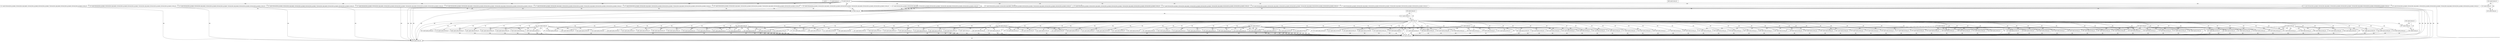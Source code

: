 digraph G {
  "1: match () ...
" [shape=box, ];
  "72: match (event_id) ...
" [shape=box, ];
  "78: match (event_id) ...
" [shape=box, ];
  "97: match (forward_flow_ip_header_2,forward_flow_udp_header_1,forward_flow_ip_header_6,forward_flow_ip_header_7,forward_flow_udp_header_0,forward_flow_ip_header_4,forward_flow_ip_header_5,event_id) ...
" [
  shape=box, ];
  "102: match (forward_flow_ip_header_2,forward_flow_udp_header_1,forward_flow_ip_header_6,forward_flow_ip_header_7,forward_flow_udp_header_0,forward_flow_ip_header_4,forward_flow_ip_header_5,event_id) ...
" [
  shape=box, ];
  "107: match (forward_flow_ip_header_2,forward_flow_udp_header_1,forward_flow_ip_header_6,forward_flow_ip_header_7,forward_flow_udp_header_0,forward_flow_ip_header_4,forward_flow_ip_header_5,event_id) ...
" [
  shape=box, ];
  "112: match (forward_flow_ip_header_2,forward_flow_udp_header_1,forward_flow_ip_header_6,forward_flow_ip_header_7,forward_flow_udp_header_0,forward_flow_ip_header_4,forward_flow_ip_header_5,event_id) ...
" [
  shape=box, ];
  "117: match (forward_flow_ip_header_2,forward_flow_udp_header_1,forward_flow_ip_header_6,forward_flow_ip_header_7,forward_flow_udp_header_0,forward_flow_ip_header_4,forward_flow_ip_header_5,event_id) ...
" [
  shape=box, ];
  "122: match (forward_flow_ip_header_2,forward_flow_udp_header_1,forward_flow_ip_header_6,forward_flow_ip_header_7,forward_flow_udp_header_0,forward_flow_ip_header_4,forward_flow_ip_header_5,event_id) ...
" [
  shape=box, ];
  "127: match (forward_flow_ip_header_2,forward_flow_udp_header_1,forward_flow_ip_header_6,forward_flow_ip_header_7,forward_flow_udp_header_0,forward_flow_ip_header_4,forward_flow_ip_header_5,event_id) ...
" [
  shape=box, ];
  "132: match (forward_flow_ip_header_2,forward_flow_udp_header_1,forward_flow_ip_header_6,forward_flow_ip_header_7,forward_flow_udp_header_0,forward_flow_ip_header_4,forward_flow_ip_header_5,event_id) ...
" [
  shape=box, ];
  "137: match (forward_flow_ip_header_2,forward_flow_udp_header_1,forward_flow_ip_header_6,forward_flow_ip_header_7,forward_flow_udp_header_0,forward_flow_ip_header_4,forward_flow_ip_header_5,event_id) ...
" [
  shape=box, ];
  "142: match (forward_flow_ip_header_2,forward_flow_udp_header_1,forward_flow_ip_header_6,forward_flow_ip_header_7,forward_flow_udp_header_0,forward_flow_ip_header_4,forward_flow_ip_header_5,event_id) ...
" [
  shape=box, ];
  "147: match (forward_flow_ip_header_2,forward_flow_udp_header_1,forward_flow_ip_header_6,forward_flow_ip_header_7,forward_flow_udp_header_0,forward_flow_ip_header_4,forward_flow_ip_header_5,event_id) ...
" [
  shape=box, ];
  "152: match (forward_flow_ip_header_2,forward_flow_udp_header_1,forward_flow_ip_header_6,forward_flow_ip_header_7,forward_flow_udp_header_0,forward_flow_ip_header_4,forward_flow_ip_header_5,event_id) ...
" [
  shape=box, ];
  "157: match (forward_flow_ip_header_2,forward_flow_udp_header_1,forward_flow_ip_header_6,forward_flow_ip_header_7,forward_flow_udp_header_0,forward_flow_ip_header_4,forward_flow_ip_header_5,event_id) ...
" [
  shape=box, ];
  "162: match (forward_flow_ip_header_2,forward_flow_udp_header_1,forward_flow_ip_header_6,forward_flow_ip_header_7,forward_flow_udp_header_0,forward_flow_ip_header_4,forward_flow_ip_header_5,event_id) ...
" [
  shape=box, ];
  "167: match (forward_flow_ip_header_2,forward_flow_udp_header_1,forward_flow_ip_header_6,forward_flow_ip_header_7,forward_flow_udp_header_0,forward_flow_ip_header_4,forward_flow_ip_header_5,event_id) ...
" [
  shape=box, ];
  "172: match (forward_flow_ip_header_2,forward_flow_udp_header_1,forward_flow_ip_header_6,forward_flow_ip_header_7,forward_flow_udp_header_0,forward_flow_ip_header_4,forward_flow_ip_header_5,event_id) ...
" [
  shape=box, ];
  "177: match (forward_flow_ip_header_2,forward_flow_udp_header_1,forward_flow_ip_header_6,forward_flow_ip_header_7,forward_flow_udp_header_0,forward_flow_ip_header_4,forward_flow_ip_header_5,event_id) ...
" [
  shape=box, ];
  "182: match (forward_flow_ip_header_2,forward_flow_udp_header_1,forward_flow_ip_header_6,forward_flow_ip_header_7,forward_flow_udp_header_0,forward_flow_ip_header_4,forward_flow_ip_header_5,event_id) ...
" [
  shape=box, ];
  "189: match (event_id) ...
" [shape=box, ];
  "192: match (event_id) ...
" [shape=box, ];
  "213: match (event_id) ...
" [shape=box, ];
  "219: match (event_id) ...
" [shape=box, ];
  "226: match (event_id) ...
" [shape=box, ];
  "232: match (event_id) ...
" [shape=box, ];
  "239: match (event_id) ...
" [shape=box, ];
  "246: match (event_id) ...
" [shape=box, ];
  "253: match (event_id) ...
" [shape=box, ];
  "260: match (event_id) ...
" [shape=box, ];
  "267: match (event_id) ...
" [shape=box, ];
  "274: match (event_id) ...
" [shape=box, ];
  "282: match (path_id,event_id) ...
" [shape=box, ];
  "287: match (path_id,event_id) ...
" [shape=box, ];
  "293: match (path_id,event_id) ...
" [shape=box, ];
  "299: match (path_id,event_id) ...
" [shape=box, ];
  "305: match (path_id,event_id) ...
" [shape=box, ];
  "311: match (path_id,event_id) ...
" [shape=box, ];
  "317: match (path_id,event_id) ...
" [shape=box, ];
  "323: match (path_id,event_id) ...
" [shape=box, ];
  "329: match (path_id,event_id) ...
" [shape=box, ];
  "334: match (path_id,event_id) ...
" [shape=box, ];
  "340: match (path_id,event_id) ...
" [shape=box, ];
  "346: match (path_id,event_id) ...
" [shape=box, ];
  "352: match (path_id,event_id) ...
" [shape=box, ];
  "358: match (path_id,event_id) ...
" [shape=box, ];
  "364: match (path_id,event_id) ...
" [shape=box, ];
  "370: match (path_id,event_id) ...
" [shape=box, ];
  "376: match (path_id,event_id) ...
" [shape=box, ];
  "381: match (path_id,event_id) ...
" [shape=box, ];
  "387: match (path_id,event_id) ...
" [shape=box, ];
  "393: match (path_id,event_id) ...
" [shape=box, ];
  "399: match (path_id,event_id) ...
" [shape=box, ];
  "405: match (path_id,event_id) ...
" [shape=box, ];
  "411: match (path_id,event_id) ...
" [shape=box, ];
  "417: match (path_id,event_id) ...
" [shape=box, ];
  "423: match (path_id,event_id) ...
" [shape=box, ];
  "428: match (path_id,event_id) ...
" [shape=box, ];
  "434: match (path_id,event_id) ...
" [shape=box, ];
  "440: match (path_id,event_id) ...
" [shape=box, ];
  "446: match (path_id,event_id) ...
" [shape=box, ];
  "452: match (path_id,event_id) ...
" [shape=box, ];
  "458: match (path_id,event_id) ...
" [shape=box, ];
  "464: match (path_id,event_id) ...
" [shape=box, ];
  "470: match (path_id,event_id) ...
" [shape=box, ];
  "475: match (path_id,event_id) ...
" [shape=box, ];
  "481: match (path_id,event_id) ...
" [shape=box, ];
  "487: match (path_id,event_id) ...
" [shape=box, ];
  "493: match (path_id,event_id) ...
" [shape=box, ];
  "499: match (path_id,event_id) ...
" [shape=box, ];
  "505: match (path_id,event_id) ...
" [shape=box, ];
  "511: match (path_id,event_id) ...
" [shape=box, ];
  "517: match (path_id,event_id) ...
" [shape=box, ];
  "522: match (path_id,event_id) ...
" [shape=box, ];
  "528: match (path_id,event_id) ...
" [shape=box, ];
  "534: match (path_id,event_id) ...
" [shape=box, ];
  "540: match (path_id,event_id) ...
" [shape=box, ];
  "546: match (path_id,event_id) ...
" [shape=box, ];
  "552: match (path_id,event_id) ...
" [shape=box, ];
  "558: match (path_id,event_id) ...
" [shape=box, ];
  "564: match (path_id,event_id) ...
" [shape=box, ];
  "569: match (path_id,event_id) ...
" [shape=box, ];
  "575: match (path_id,event_id) ...
" [shape=box, ];
  "581: match (path_id,event_id) ...
" [shape=box, ];
  "587: match (path_id,event_id) ...
" [shape=box, ];
  "593: match (path_id,event_id) ...
" [shape=box, ];
  "599: match (path_id,event_id) ...
" [shape=box, ];
  "605: match (path_id,event_id) ...
" [shape=box, ];
  "611: match (path_id,event_id) ...
" [shape=box, ];
  "616: match (path_id,event_id) ...
" [shape=box, ];
  "622: match (path_id,event_id) ...
" [shape=box, ];
  "628: match (path_id,event_id) ...
" [shape=box, ];
  "634: match (path_id,event_id) ...
" [shape=box, ];
  "640: match (path_id,event_id) ...
" [shape=box, ];
  "646: match (path_id,event_id) ...
" [shape=box, ];
  "652: match (path_id,event_id) ...
" [shape=box, ];
  "658: match (path_id,event_id) ...
" [shape=box, ];
  "663: match (path_id,event_id) ...
" [shape=box, ];
  "669: match (path_id,event_id) ...
" [shape=box, ];
  "675: match (path_id,event_id) ...
" [shape=box, ];
  "681: match (path_id,event_id) ...
" [shape=box, ];
  "687: match (path_id,event_id) ...
" [shape=box, ];
  "693: match (path_id,event_id) ...
" [shape=box, ];
  "699: match (path_id,event_id) ...
" [shape=box, ];
  "705: match (path_id,event_id) ...
" [shape=box, ];
  "710: match (path_id,event_id) ...
" [shape=box, ];
  "716: match (path_id,event_id) ...
" [shape=box, ];
  "722: match (path_id,event_id) ...
" [shape=box, ];
  "728: match (path_id,event_id) ...
" [shape=box, ];
  "734: match (path_id,event_id) ...
" [shape=box, ];
  "740: match (path_id,event_id) ...
" [shape=box, ];
  "746: match (path_id,event_id) ...
" [shape=box, ];
  "752: match (path_id,event_id) ...
" [shape=box, ];
  "757: match (path_id,event_id) ...
" [shape=box, ];
  "763: match (path_id,event_id) ...
" [shape=box, ];
  "769: match (path_id,event_id) ...
" [shape=box, ];
  "775: match (path_id,event_id) ...
" [shape=box, ];
  "781: match (path_id,event_id) ...
" [shape=box, ];
  "787: match (path_id,event_id) ...
" [shape=box, ];
  "793: match (path_id,event_id) ...
" [shape=box, ];
  "799: match (path_id,event_id) ...
" [shape=box, ];
  "804: match (path_id,event_id) ...
" [shape=box, ];
  "810: match (path_id,event_id) ...
" [shape=box, ];
  "816: match (path_id,event_id) ...
" [shape=box, ];
  "822: match (path_id,event_id) ...
" [shape=box, ];
  "828: match (path_id,event_id) ...
" [shape=box, ];
  "834: match (path_id,event_id) ...
" [shape=box, ];
  "840: match (path_id,event_id) ...
" [shape=box, ];
  "846: match (path_id,event_id) ...
" [shape=box, ];
  "851: match (path_id,event_id) ...
" [shape=box, ];
  "857: match (path_id,event_id) ...
" [shape=box, ];
  "863: match (path_id,event_id) ...
" [shape=box, ];
  "869: match (path_id,event_id) ...
" [shape=box, ];
  "875: match (path_id,event_id) ...
" [shape=box, ];
  "881: match (path_id,event_id) ...
" [shape=box, ];
  "887: match (path_id,event_id) ...
" [shape=box, ];
  "893: match (path_id,event_id) ...
" [shape=box, ];
  "898: match (path_id,event_id) ...
" [shape=box, ];
  "904: match (path_id,event_id) ...
" [shape=box, ];
  "910: match (path_id,event_id) ...
" [shape=box, ];
  "916: match (path_id,event_id) ...
" [shape=box, ];
  "922: match (path_id,event_id) ...
" [shape=box, ];
  "928: match (path_id,event_id) ...
" [shape=box, ];
  "934: match (path_id,event_id) ...
" [shape=box, ];
  "940: match (path_id,event_id) ...
" [shape=box, ];
  "945: match (path_id,event_id) ...
" [shape=box, ];
  "951: match (path_id,event_id) ...
" [shape=box, ];
  "957: match (path_id,event_id) ...
" [shape=box, ];
  "963: match (path_id,event_id) ...
" [shape=box, ];
  "969: match (path_id,event_id) ...
" [shape=box, ];
  "975: match (path_id,event_id) ...
" [shape=box, ];
  "981: match (path_id,event_id) ...
" [shape=box, ];
  "987: match (path_id,event_id) ...
" [shape=box, ];
  "992: match (path_id,event_id) ...
" [shape=box, ];
  "998: match (path_id,event_id) ...
" [shape=box, ];
  "1004: match (path_id,event_id) ...
" [shape=box, ];
  "1010: match (path_id,event_id) ...
" [shape=box, ];
  "1016: match (path_id,event_id) ...
" [shape=box, ];
  "1022: match (path_id,event_id) ...
" [shape=box, ];
  "1028: match (path_id,event_id) ...
" [shape=box, ];
  "1036: match (event_id) ...
" [shape=box, ];
  "1057: match (event_id) ...
" [shape=box, ];
  "1062: match (event_id) ...
" [shape=box, ];
  "1067: match (event_id) ...
" [shape=box, ];
  "1068: match (event_id) ...
" [shape=box, ];
  "1159: match (event_id) ...
" [shape=box, ];
  "1200: match (event_id) ...
" [shape=box, ];
  "1204: match (event_id) ...
" [shape=box, ];
  "1223: match (event_id) ...
" [shape=box, ];
  "1263: match (event_id) ...
" [shape=box, ];
  
  
  "78: match (event_id) ...
" -> "97: match (forward_flow_ip_header_2,forward_flow_udp_header_1,forward_flow_ip_header_6,forward_flow_ip_header_7,forward_flow_udp_header_0,forward_flow_ip_header_4,forward_flow_ip_header_5,event_id) ...
" [
  label="WW", ];
  "78: match (event_id) ...
" -> "102: match (forward_flow_ip_header_2,forward_flow_udp_header_1,forward_flow_ip_header_6,forward_flow_ip_header_7,forward_flow_udp_header_0,forward_flow_ip_header_4,forward_flow_ip_header_5,event_id) ...
" [
  label="WW", ];
  "78: match (event_id) ...
" -> "107: match (forward_flow_ip_header_2,forward_flow_udp_header_1,forward_flow_ip_header_6,forward_flow_ip_header_7,forward_flow_udp_header_0,forward_flow_ip_header_4,forward_flow_ip_header_5,event_id) ...
" [
  label="WW", ];
  "78: match (event_id) ...
" -> "112: match (forward_flow_ip_header_2,forward_flow_udp_header_1,forward_flow_ip_header_6,forward_flow_ip_header_7,forward_flow_udp_header_0,forward_flow_ip_header_4,forward_flow_ip_header_5,event_id) ...
" [
  label="WW", ];
  "78: match (event_id) ...
" -> "117: match (forward_flow_ip_header_2,forward_flow_udp_header_1,forward_flow_ip_header_6,forward_flow_ip_header_7,forward_flow_udp_header_0,forward_flow_ip_header_4,forward_flow_ip_header_5,event_id) ...
" [
  label="WW", ];
  "78: match (event_id) ...
" -> "122: match (forward_flow_ip_header_2,forward_flow_udp_header_1,forward_flow_ip_header_6,forward_flow_ip_header_7,forward_flow_udp_header_0,forward_flow_ip_header_4,forward_flow_ip_header_5,event_id) ...
" [
  label="WW", ];
  "78: match (event_id) ...
" -> "127: match (forward_flow_ip_header_2,forward_flow_udp_header_1,forward_flow_ip_header_6,forward_flow_ip_header_7,forward_flow_udp_header_0,forward_flow_ip_header_4,forward_flow_ip_header_5,event_id) ...
" [
  label="WW", ];
  "78: match (event_id) ...
" -> "132: match (forward_flow_ip_header_2,forward_flow_udp_header_1,forward_flow_ip_header_6,forward_flow_ip_header_7,forward_flow_udp_header_0,forward_flow_ip_header_4,forward_flow_ip_header_5,event_id) ...
" [
  label="WW", ];
  "78: match (event_id) ...
" -> "137: match (forward_flow_ip_header_2,forward_flow_udp_header_1,forward_flow_ip_header_6,forward_flow_ip_header_7,forward_flow_udp_header_0,forward_flow_ip_header_4,forward_flow_ip_header_5,event_id) ...
" [
  label="WW", ];
  "78: match (event_id) ...
" -> "142: match (forward_flow_ip_header_2,forward_flow_udp_header_1,forward_flow_ip_header_6,forward_flow_ip_header_7,forward_flow_udp_header_0,forward_flow_ip_header_4,forward_flow_ip_header_5,event_id) ...
" [
  label="WW", ];
  "78: match (event_id) ...
" -> "147: match (forward_flow_ip_header_2,forward_flow_udp_header_1,forward_flow_ip_header_6,forward_flow_ip_header_7,forward_flow_udp_header_0,forward_flow_ip_header_4,forward_flow_ip_header_5,event_id) ...
" [
  label="WW", ];
  "78: match (event_id) ...
" -> "152: match (forward_flow_ip_header_2,forward_flow_udp_header_1,forward_flow_ip_header_6,forward_flow_ip_header_7,forward_flow_udp_header_0,forward_flow_ip_header_4,forward_flow_ip_header_5,event_id) ...
" [
  label="WW", ];
  "78: match (event_id) ...
" -> "157: match (forward_flow_ip_header_2,forward_flow_udp_header_1,forward_flow_ip_header_6,forward_flow_ip_header_7,forward_flow_udp_header_0,forward_flow_ip_header_4,forward_flow_ip_header_5,event_id) ...
" [
  label="WW", ];
  "78: match (event_id) ...
" -> "162: match (forward_flow_ip_header_2,forward_flow_udp_header_1,forward_flow_ip_header_6,forward_flow_ip_header_7,forward_flow_udp_header_0,forward_flow_ip_header_4,forward_flow_ip_header_5,event_id) ...
" [
  label="WW", ];
  "78: match (event_id) ...
" -> "167: match (forward_flow_ip_header_2,forward_flow_udp_header_1,forward_flow_ip_header_6,forward_flow_ip_header_7,forward_flow_udp_header_0,forward_flow_ip_header_4,forward_flow_ip_header_5,event_id) ...
" [
  label="WW", ];
  "78: match (event_id) ...
" -> "172: match (forward_flow_ip_header_2,forward_flow_udp_header_1,forward_flow_ip_header_6,forward_flow_ip_header_7,forward_flow_udp_header_0,forward_flow_ip_header_4,forward_flow_ip_header_5,event_id) ...
" [
  label="WW", ];
  "78: match (event_id) ...
" -> "177: match (forward_flow_ip_header_2,forward_flow_udp_header_1,forward_flow_ip_header_6,forward_flow_ip_header_7,forward_flow_udp_header_0,forward_flow_ip_header_4,forward_flow_ip_header_5,event_id) ...
" [
  label="WW", ];
  "78: match (event_id) ...
" -> "182: match (forward_flow_ip_header_2,forward_flow_udp_header_1,forward_flow_ip_header_6,forward_flow_ip_header_7,forward_flow_udp_header_0,forward_flow_ip_header_4,forward_flow_ip_header_5,event_id) ...
" [
  label="WW", ];
  "78: match (event_id) ...
" -> "192: match (event_id) ...
" [label="WR", ];
  "97: match (forward_flow_ip_header_2,forward_flow_udp_header_1,forward_flow_ip_header_6,forward_flow_ip_header_7,forward_flow_udp_header_0,forward_flow_ip_header_4,forward_flow_ip_header_5,event_id) ...
" -> "192: match (event_id) ...
" [
  label="WR", ];
  "97: match (forward_flow_ip_header_2,forward_flow_udp_header_1,forward_flow_ip_header_6,forward_flow_ip_header_7,forward_flow_udp_header_0,forward_flow_ip_header_4,forward_flow_ip_header_5,event_id) ...
" -> "1200: match (event_id) ...
" [
  label="RW", ];
  "102: match (forward_flow_ip_header_2,forward_flow_udp_header_1,forward_flow_ip_header_6,forward_flow_ip_header_7,forward_flow_udp_header_0,forward_flow_ip_header_4,forward_flow_ip_header_5,event_id) ...
" -> "192: match (event_id) ...
" [
  label="WR", ];
  "102: match (forward_flow_ip_header_2,forward_flow_udp_header_1,forward_flow_ip_header_6,forward_flow_ip_header_7,forward_flow_udp_header_0,forward_flow_ip_header_4,forward_flow_ip_header_5,event_id) ...
" -> "1200: match (event_id) ...
" [
  label="RW", ];
  "107: match (forward_flow_ip_header_2,forward_flow_udp_header_1,forward_flow_ip_header_6,forward_flow_ip_header_7,forward_flow_udp_header_0,forward_flow_ip_header_4,forward_flow_ip_header_5,event_id) ...
" -> "192: match (event_id) ...
" [
  label="WR", ];
  "107: match (forward_flow_ip_header_2,forward_flow_udp_header_1,forward_flow_ip_header_6,forward_flow_ip_header_7,forward_flow_udp_header_0,forward_flow_ip_header_4,forward_flow_ip_header_5,event_id) ...
" -> "1200: match (event_id) ...
" [
  label="RW", ];
  "112: match (forward_flow_ip_header_2,forward_flow_udp_header_1,forward_flow_ip_header_6,forward_flow_ip_header_7,forward_flow_udp_header_0,forward_flow_ip_header_4,forward_flow_ip_header_5,event_id) ...
" -> "192: match (event_id) ...
" [
  label="WR", ];
  "112: match (forward_flow_ip_header_2,forward_flow_udp_header_1,forward_flow_ip_header_6,forward_flow_ip_header_7,forward_flow_udp_header_0,forward_flow_ip_header_4,forward_flow_ip_header_5,event_id) ...
" -> "1200: match (event_id) ...
" [
  label="RW", ];
  "117: match (forward_flow_ip_header_2,forward_flow_udp_header_1,forward_flow_ip_header_6,forward_flow_ip_header_7,forward_flow_udp_header_0,forward_flow_ip_header_4,forward_flow_ip_header_5,event_id) ...
" -> "192: match (event_id) ...
" [
  label="WR", ];
  "117: match (forward_flow_ip_header_2,forward_flow_udp_header_1,forward_flow_ip_header_6,forward_flow_ip_header_7,forward_flow_udp_header_0,forward_flow_ip_header_4,forward_flow_ip_header_5,event_id) ...
" -> "1200: match (event_id) ...
" [
  label="RW", ];
  "122: match (forward_flow_ip_header_2,forward_flow_udp_header_1,forward_flow_ip_header_6,forward_flow_ip_header_7,forward_flow_udp_header_0,forward_flow_ip_header_4,forward_flow_ip_header_5,event_id) ...
" -> "192: match (event_id) ...
" [
  label="WR", ];
  "122: match (forward_flow_ip_header_2,forward_flow_udp_header_1,forward_flow_ip_header_6,forward_flow_ip_header_7,forward_flow_udp_header_0,forward_flow_ip_header_4,forward_flow_ip_header_5,event_id) ...
" -> "1200: match (event_id) ...
" [
  label="RW", ];
  "127: match (forward_flow_ip_header_2,forward_flow_udp_header_1,forward_flow_ip_header_6,forward_flow_ip_header_7,forward_flow_udp_header_0,forward_flow_ip_header_4,forward_flow_ip_header_5,event_id) ...
" -> "192: match (event_id) ...
" [
  label="WR", ];
  "127: match (forward_flow_ip_header_2,forward_flow_udp_header_1,forward_flow_ip_header_6,forward_flow_ip_header_7,forward_flow_udp_header_0,forward_flow_ip_header_4,forward_flow_ip_header_5,event_id) ...
" -> "1200: match (event_id) ...
" [
  label="RW", ];
  "132: match (forward_flow_ip_header_2,forward_flow_udp_header_1,forward_flow_ip_header_6,forward_flow_ip_header_7,forward_flow_udp_header_0,forward_flow_ip_header_4,forward_flow_ip_header_5,event_id) ...
" -> "192: match (event_id) ...
" [
  label="WR", ];
  "132: match (forward_flow_ip_header_2,forward_flow_udp_header_1,forward_flow_ip_header_6,forward_flow_ip_header_7,forward_flow_udp_header_0,forward_flow_ip_header_4,forward_flow_ip_header_5,event_id) ...
" -> "1200: match (event_id) ...
" [
  label="RW", ];
  "137: match (forward_flow_ip_header_2,forward_flow_udp_header_1,forward_flow_ip_header_6,forward_flow_ip_header_7,forward_flow_udp_header_0,forward_flow_ip_header_4,forward_flow_ip_header_5,event_id) ...
" -> "192: match (event_id) ...
" [
  label="WR", ];
  "137: match (forward_flow_ip_header_2,forward_flow_udp_header_1,forward_flow_ip_header_6,forward_flow_ip_header_7,forward_flow_udp_header_0,forward_flow_ip_header_4,forward_flow_ip_header_5,event_id) ...
" -> "1200: match (event_id) ...
" [
  label="RW", ];
  "142: match (forward_flow_ip_header_2,forward_flow_udp_header_1,forward_flow_ip_header_6,forward_flow_ip_header_7,forward_flow_udp_header_0,forward_flow_ip_header_4,forward_flow_ip_header_5,event_id) ...
" -> "192: match (event_id) ...
" [
  label="WR", ];
  "142: match (forward_flow_ip_header_2,forward_flow_udp_header_1,forward_flow_ip_header_6,forward_flow_ip_header_7,forward_flow_udp_header_0,forward_flow_ip_header_4,forward_flow_ip_header_5,event_id) ...
" -> "1200: match (event_id) ...
" [
  label="RW", ];
  "147: match (forward_flow_ip_header_2,forward_flow_udp_header_1,forward_flow_ip_header_6,forward_flow_ip_header_7,forward_flow_udp_header_0,forward_flow_ip_header_4,forward_flow_ip_header_5,event_id) ...
" -> "192: match (event_id) ...
" [
  label="WR", ];
  "147: match (forward_flow_ip_header_2,forward_flow_udp_header_1,forward_flow_ip_header_6,forward_flow_ip_header_7,forward_flow_udp_header_0,forward_flow_ip_header_4,forward_flow_ip_header_5,event_id) ...
" -> "1200: match (event_id) ...
" [
  label="RW", ];
  "152: match (forward_flow_ip_header_2,forward_flow_udp_header_1,forward_flow_ip_header_6,forward_flow_ip_header_7,forward_flow_udp_header_0,forward_flow_ip_header_4,forward_flow_ip_header_5,event_id) ...
" -> "192: match (event_id) ...
" [
  label="WR", ];
  "152: match (forward_flow_ip_header_2,forward_flow_udp_header_1,forward_flow_ip_header_6,forward_flow_ip_header_7,forward_flow_udp_header_0,forward_flow_ip_header_4,forward_flow_ip_header_5,event_id) ...
" -> "1200: match (event_id) ...
" [
  label="RW", ];
  "157: match (forward_flow_ip_header_2,forward_flow_udp_header_1,forward_flow_ip_header_6,forward_flow_ip_header_7,forward_flow_udp_header_0,forward_flow_ip_header_4,forward_flow_ip_header_5,event_id) ...
" -> "192: match (event_id) ...
" [
  label="WR", ];
  "157: match (forward_flow_ip_header_2,forward_flow_udp_header_1,forward_flow_ip_header_6,forward_flow_ip_header_7,forward_flow_udp_header_0,forward_flow_ip_header_4,forward_flow_ip_header_5,event_id) ...
" -> "1200: match (event_id) ...
" [
  label="RW", ];
  "162: match (forward_flow_ip_header_2,forward_flow_udp_header_1,forward_flow_ip_header_6,forward_flow_ip_header_7,forward_flow_udp_header_0,forward_flow_ip_header_4,forward_flow_ip_header_5,event_id) ...
" -> "192: match (event_id) ...
" [
  label="WR", ];
  "162: match (forward_flow_ip_header_2,forward_flow_udp_header_1,forward_flow_ip_header_6,forward_flow_ip_header_7,forward_flow_udp_header_0,forward_flow_ip_header_4,forward_flow_ip_header_5,event_id) ...
" -> "1200: match (event_id) ...
" [
  label="RW", ];
  "167: match (forward_flow_ip_header_2,forward_flow_udp_header_1,forward_flow_ip_header_6,forward_flow_ip_header_7,forward_flow_udp_header_0,forward_flow_ip_header_4,forward_flow_ip_header_5,event_id) ...
" -> "192: match (event_id) ...
" [
  label="WR", ];
  "167: match (forward_flow_ip_header_2,forward_flow_udp_header_1,forward_flow_ip_header_6,forward_flow_ip_header_7,forward_flow_udp_header_0,forward_flow_ip_header_4,forward_flow_ip_header_5,event_id) ...
" -> "1200: match (event_id) ...
" [
  label="RW", ];
  "172: match (forward_flow_ip_header_2,forward_flow_udp_header_1,forward_flow_ip_header_6,forward_flow_ip_header_7,forward_flow_udp_header_0,forward_flow_ip_header_4,forward_flow_ip_header_5,event_id) ...
" -> "192: match (event_id) ...
" [
  label="WR", ];
  "172: match (forward_flow_ip_header_2,forward_flow_udp_header_1,forward_flow_ip_header_6,forward_flow_ip_header_7,forward_flow_udp_header_0,forward_flow_ip_header_4,forward_flow_ip_header_5,event_id) ...
" -> "1200: match (event_id) ...
" [
  label="RW", ];
  "177: match (forward_flow_ip_header_2,forward_flow_udp_header_1,forward_flow_ip_header_6,forward_flow_ip_header_7,forward_flow_udp_header_0,forward_flow_ip_header_4,forward_flow_ip_header_5,event_id) ...
" -> "192: match (event_id) ...
" [
  label="WR", ];
  "177: match (forward_flow_ip_header_2,forward_flow_udp_header_1,forward_flow_ip_header_6,forward_flow_ip_header_7,forward_flow_udp_header_0,forward_flow_ip_header_4,forward_flow_ip_header_5,event_id) ...
" -> "1200: match (event_id) ...
" [
  label="RW", ];
  "182: match (forward_flow_ip_header_2,forward_flow_udp_header_1,forward_flow_ip_header_6,forward_flow_ip_header_7,forward_flow_udp_header_0,forward_flow_ip_header_4,forward_flow_ip_header_5,event_id) ...
" -> "192: match (event_id) ...
" [
  label="WR", ];
  "182: match (forward_flow_ip_header_2,forward_flow_udp_header_1,forward_flow_ip_header_6,forward_flow_ip_header_7,forward_flow_udp_header_0,forward_flow_ip_header_4,forward_flow_ip_header_5,event_id) ...
" -> "1200: match (event_id) ...
" [
  label="RW", ];
  "189: match (event_id) ...
" -> "213: match (event_id) ...
" [label="WW", ];
  "189: match (event_id) ...
" -> "219: match (event_id) ...
" [label="WR", ];
  "192: match (event_id) ...
" -> "213: match (event_id) ...
" [label="WR", ];
  "213: match (event_id) ...
" -> "219: match (event_id) ...
" [label="WR", ];
  "219: match (event_id) ...
" -> "282: match (path_id,event_id) ...
" [
  label="WR", ];
  "219: match (event_id) ...
" -> "287: match (path_id,event_id) ...
" [
  label="WR", ];
  "219: match (event_id) ...
" -> "293: match (path_id,event_id) ...
" [
  label="WR", ];
  "219: match (event_id) ...
" -> "299: match (path_id,event_id) ...
" [
  label="WR", ];
  "219: match (event_id) ...
" -> "305: match (path_id,event_id) ...
" [
  label="WR", ];
  "219: match (event_id) ...
" -> "311: match (path_id,event_id) ...
" [
  label="WR", ];
  "219: match (event_id) ...
" -> "317: match (path_id,event_id) ...
" [
  label="WR", ];
  "219: match (event_id) ...
" -> "323: match (path_id,event_id) ...
" [
  label="WR", ];
  "219: match (event_id) ...
" -> "329: match (path_id,event_id) ...
" [
  label="WR", ];
  "219: match (event_id) ...
" -> "334: match (path_id,event_id) ...
" [
  label="WR", ];
  "219: match (event_id) ...
" -> "340: match (path_id,event_id) ...
" [
  label="WR", ];
  "219: match (event_id) ...
" -> "346: match (path_id,event_id) ...
" [
  label="WR", ];
  "219: match (event_id) ...
" -> "352: match (path_id,event_id) ...
" [
  label="WR", ];
  "219: match (event_id) ...
" -> "358: match (path_id,event_id) ...
" [
  label="WR", ];
  "219: match (event_id) ...
" -> "364: match (path_id,event_id) ...
" [
  label="WR", ];
  "219: match (event_id) ...
" -> "370: match (path_id,event_id) ...
" [
  label="WR", ];
  "219: match (event_id) ...
" -> "376: match (path_id,event_id) ...
" [
  label="WR", ];
  "219: match (event_id) ...
" -> "381: match (path_id,event_id) ...
" [
  label="WR", ];
  "219: match (event_id) ...
" -> "387: match (path_id,event_id) ...
" [
  label="WR", ];
  "219: match (event_id) ...
" -> "393: match (path_id,event_id) ...
" [
  label="WR", ];
  "219: match (event_id) ...
" -> "399: match (path_id,event_id) ...
" [
  label="WR", ];
  "219: match (event_id) ...
" -> "405: match (path_id,event_id) ...
" [
  label="WR", ];
  "219: match (event_id) ...
" -> "411: match (path_id,event_id) ...
" [
  label="WR", ];
  "219: match (event_id) ...
" -> "417: match (path_id,event_id) ...
" [
  label="WR", ];
  "219: match (event_id) ...
" -> "423: match (path_id,event_id) ...
" [
  label="WR", ];
  "219: match (event_id) ...
" -> "428: match (path_id,event_id) ...
" [
  label="WR", ];
  "219: match (event_id) ...
" -> "434: match (path_id,event_id) ...
" [
  label="WR", ];
  "219: match (event_id) ...
" -> "440: match (path_id,event_id) ...
" [
  label="WR", ];
  "219: match (event_id) ...
" -> "446: match (path_id,event_id) ...
" [
  label="WR", ];
  "219: match (event_id) ...
" -> "452: match (path_id,event_id) ...
" [
  label="WR", ];
  "219: match (event_id) ...
" -> "458: match (path_id,event_id) ...
" [
  label="WR", ];
  "219: match (event_id) ...
" -> "464: match (path_id,event_id) ...
" [
  label="WR", ];
  "219: match (event_id) ...
" -> "470: match (path_id,event_id) ...
" [
  label="WR", ];
  "219: match (event_id) ...
" -> "475: match (path_id,event_id) ...
" [
  label="WR", ];
  "219: match (event_id) ...
" -> "481: match (path_id,event_id) ...
" [
  label="WR", ];
  "219: match (event_id) ...
" -> "487: match (path_id,event_id) ...
" [
  label="WR", ];
  "219: match (event_id) ...
" -> "493: match (path_id,event_id) ...
" [
  label="WR", ];
  "219: match (event_id) ...
" -> "499: match (path_id,event_id) ...
" [
  label="WR", ];
  "219: match (event_id) ...
" -> "505: match (path_id,event_id) ...
" [
  label="WR", ];
  "219: match (event_id) ...
" -> "511: match (path_id,event_id) ...
" [
  label="WR", ];
  "219: match (event_id) ...
" -> "517: match (path_id,event_id) ...
" [
  label="WR", ];
  "219: match (event_id) ...
" -> "522: match (path_id,event_id) ...
" [
  label="WR", ];
  "219: match (event_id) ...
" -> "528: match (path_id,event_id) ...
" [
  label="WR", ];
  "219: match (event_id) ...
" -> "534: match (path_id,event_id) ...
" [
  label="WR", ];
  "219: match (event_id) ...
" -> "540: match (path_id,event_id) ...
" [
  label="WR", ];
  "219: match (event_id) ...
" -> "546: match (path_id,event_id) ...
" [
  label="WR", ];
  "219: match (event_id) ...
" -> "552: match (path_id,event_id) ...
" [
  label="WR", ];
  "219: match (event_id) ...
" -> "558: match (path_id,event_id) ...
" [
  label="WR", ];
  "219: match (event_id) ...
" -> "564: match (path_id,event_id) ...
" [
  label="WR", ];
  "219: match (event_id) ...
" -> "569: match (path_id,event_id) ...
" [
  label="WR", ];
  "219: match (event_id) ...
" -> "575: match (path_id,event_id) ...
" [
  label="WR", ];
  "219: match (event_id) ...
" -> "581: match (path_id,event_id) ...
" [
  label="WR", ];
  "219: match (event_id) ...
" -> "587: match (path_id,event_id) ...
" [
  label="WR", ];
  "219: match (event_id) ...
" -> "593: match (path_id,event_id) ...
" [
  label="WR", ];
  "219: match (event_id) ...
" -> "599: match (path_id,event_id) ...
" [
  label="WR", ];
  "219: match (event_id) ...
" -> "605: match (path_id,event_id) ...
" [
  label="WR", ];
  "219: match (event_id) ...
" -> "611: match (path_id,event_id) ...
" [
  label="WR", ];
  "219: match (event_id) ...
" -> "616: match (path_id,event_id) ...
" [
  label="WR", ];
  "219: match (event_id) ...
" -> "622: match (path_id,event_id) ...
" [
  label="WR", ];
  "219: match (event_id) ...
" -> "628: match (path_id,event_id) ...
" [
  label="WR", ];
  "219: match (event_id) ...
" -> "634: match (path_id,event_id) ...
" [
  label="WR", ];
  "219: match (event_id) ...
" -> "640: match (path_id,event_id) ...
" [
  label="WR", ];
  "219: match (event_id) ...
" -> "646: match (path_id,event_id) ...
" [
  label="WR", ];
  "219: match (event_id) ...
" -> "652: match (path_id,event_id) ...
" [
  label="WR", ];
  "219: match (event_id) ...
" -> "658: match (path_id,event_id) ...
" [
  label="WR", ];
  "219: match (event_id) ...
" -> "663: match (path_id,event_id) ...
" [
  label="WR", ];
  "219: match (event_id) ...
" -> "669: match (path_id,event_id) ...
" [
  label="WR", ];
  "219: match (event_id) ...
" -> "675: match (path_id,event_id) ...
" [
  label="WR", ];
  "219: match (event_id) ...
" -> "681: match (path_id,event_id) ...
" [
  label="WR", ];
  "219: match (event_id) ...
" -> "687: match (path_id,event_id) ...
" [
  label="WR", ];
  "219: match (event_id) ...
" -> "693: match (path_id,event_id) ...
" [
  label="WR", ];
  "219: match (event_id) ...
" -> "699: match (path_id,event_id) ...
" [
  label="WR", ];
  "219: match (event_id) ...
" -> "705: match (path_id,event_id) ...
" [
  label="WR", ];
  "219: match (event_id) ...
" -> "710: match (path_id,event_id) ...
" [
  label="WR", ];
  "219: match (event_id) ...
" -> "716: match (path_id,event_id) ...
" [
  label="WR", ];
  "219: match (event_id) ...
" -> "722: match (path_id,event_id) ...
" [
  label="WR", ];
  "219: match (event_id) ...
" -> "728: match (path_id,event_id) ...
" [
  label="WR", ];
  "219: match (event_id) ...
" -> "734: match (path_id,event_id) ...
" [
  label="WR", ];
  "219: match (event_id) ...
" -> "740: match (path_id,event_id) ...
" [
  label="WR", ];
  "219: match (event_id) ...
" -> "746: match (path_id,event_id) ...
" [
  label="WR", ];
  "219: match (event_id) ...
" -> "752: match (path_id,event_id) ...
" [
  label="WR", ];
  "219: match (event_id) ...
" -> "757: match (path_id,event_id) ...
" [
  label="WR", ];
  "219: match (event_id) ...
" -> "763: match (path_id,event_id) ...
" [
  label="WR", ];
  "219: match (event_id) ...
" -> "769: match (path_id,event_id) ...
" [
  label="WR", ];
  "219: match (event_id) ...
" -> "775: match (path_id,event_id) ...
" [
  label="WR", ];
  "219: match (event_id) ...
" -> "781: match (path_id,event_id) ...
" [
  label="WR", ];
  "219: match (event_id) ...
" -> "787: match (path_id,event_id) ...
" [
  label="WR", ];
  "219: match (event_id) ...
" -> "793: match (path_id,event_id) ...
" [
  label="WR", ];
  "219: match (event_id) ...
" -> "799: match (path_id,event_id) ...
" [
  label="WR", ];
  "219: match (event_id) ...
" -> "804: match (path_id,event_id) ...
" [
  label="WR", ];
  "219: match (event_id) ...
" -> "810: match (path_id,event_id) ...
" [
  label="WR", ];
  "219: match (event_id) ...
" -> "816: match (path_id,event_id) ...
" [
  label="WR", ];
  "219: match (event_id) ...
" -> "822: match (path_id,event_id) ...
" [
  label="WR", ];
  "219: match (event_id) ...
" -> "828: match (path_id,event_id) ...
" [
  label="WR", ];
  "219: match (event_id) ...
" -> "834: match (path_id,event_id) ...
" [
  label="WR", ];
  "219: match (event_id) ...
" -> "840: match (path_id,event_id) ...
" [
  label="WR", ];
  "219: match (event_id) ...
" -> "846: match (path_id,event_id) ...
" [
  label="WR", ];
  "219: match (event_id) ...
" -> "851: match (path_id,event_id) ...
" [
  label="WR", ];
  "219: match (event_id) ...
" -> "857: match (path_id,event_id) ...
" [
  label="WR", ];
  "219: match (event_id) ...
" -> "863: match (path_id,event_id) ...
" [
  label="WR", ];
  "219: match (event_id) ...
" -> "869: match (path_id,event_id) ...
" [
  label="WR", ];
  "219: match (event_id) ...
" -> "875: match (path_id,event_id) ...
" [
  label="WR", ];
  "219: match (event_id) ...
" -> "881: match (path_id,event_id) ...
" [
  label="WR", ];
  "219: match (event_id) ...
" -> "887: match (path_id,event_id) ...
" [
  label="WR", ];
  "219: match (event_id) ...
" -> "893: match (path_id,event_id) ...
" [
  label="WR", ];
  "219: match (event_id) ...
" -> "898: match (path_id,event_id) ...
" [
  label="WR", ];
  "219: match (event_id) ...
" -> "904: match (path_id,event_id) ...
" [
  label="WR", ];
  "219: match (event_id) ...
" -> "910: match (path_id,event_id) ...
" [
  label="WR", ];
  "219: match (event_id) ...
" -> "916: match (path_id,event_id) ...
" [
  label="WR", ];
  "219: match (event_id) ...
" -> "922: match (path_id,event_id) ...
" [
  label="WR", ];
  "219: match (event_id) ...
" -> "928: match (path_id,event_id) ...
" [
  label="WR", ];
  "219: match (event_id) ...
" -> "934: match (path_id,event_id) ...
" [
  label="WR", ];
  "219: match (event_id) ...
" -> "940: match (path_id,event_id) ...
" [
  label="WR", ];
  "219: match (event_id) ...
" -> "945: match (path_id,event_id) ...
" [
  label="WR", ];
  "219: match (event_id) ...
" -> "951: match (path_id,event_id) ...
" [
  label="WR", ];
  "219: match (event_id) ...
" -> "957: match (path_id,event_id) ...
" [
  label="WR", ];
  "219: match (event_id) ...
" -> "963: match (path_id,event_id) ...
" [
  label="WR", ];
  "219: match (event_id) ...
" -> "969: match (path_id,event_id) ...
" [
  label="WR", ];
  "219: match (event_id) ...
" -> "975: match (path_id,event_id) ...
" [
  label="WR", ];
  "219: match (event_id) ...
" -> "981: match (path_id,event_id) ...
" [
  label="WR", ];
  "219: match (event_id) ...
" -> "987: match (path_id,event_id) ...
" [
  label="WR", ];
  "219: match (event_id) ...
" -> "992: match (path_id,event_id) ...
" [
  label="WR", ];
  "219: match (event_id) ...
" -> "998: match (path_id,event_id) ...
" [
  label="WR", ];
  "219: match (event_id) ...
" -> "1004: match (path_id,event_id) ...
" [
  label="WR", ];
  "219: match (event_id) ...
" -> "1010: match (path_id,event_id) ...
" [
  label="WR", ];
  "219: match (event_id) ...
" -> "1016: match (path_id,event_id) ...
" [
  label="WR", ];
  "219: match (event_id) ...
" -> "1022: match (path_id,event_id) ...
" [
  label="WR", ];
  "219: match (event_id) ...
" -> "1028: match (path_id,event_id) ...
" [
  label="WR", ];
  "219: match (event_id) ...
" -> "1057: match (event_id) ...
" [label="WR", ];
  "219: match (event_id) ...
" -> "1159: match (event_id) ...
" [label="WR", ];
  "226: match (event_id) ...
" -> "282: match (path_id,event_id) ...
" [
  label="WW", ];
  "226: match (event_id) ...
" -> "329: match (path_id,event_id) ...
" [
  label="WW", ];
  "226: match (event_id) ...
" -> "376: match (path_id,event_id) ...
" [
  label="WW", ];
  "226: match (event_id) ...
" -> "423: match (path_id,event_id) ...
" [
  label="WW", ];
  "226: match (event_id) ...
" -> "470: match (path_id,event_id) ...
" [
  label="WW", ];
  "226: match (event_id) ...
" -> "517: match (path_id,event_id) ...
" [
  label="WW", ];
  "226: match (event_id) ...
" -> "564: match (path_id,event_id) ...
" [
  label="WW", ];
  "226: match (event_id) ...
" -> "611: match (path_id,event_id) ...
" [
  label="WW", ];
  "226: match (event_id) ...
" -> "658: match (path_id,event_id) ...
" [
  label="WW", ];
  "226: match (event_id) ...
" -> "705: match (path_id,event_id) ...
" [
  label="WW", ];
  "226: match (event_id) ...
" -> "752: match (path_id,event_id) ...
" [
  label="WW", ];
  "226: match (event_id) ...
" -> "799: match (path_id,event_id) ...
" [
  label="WW", ];
  "226: match (event_id) ...
" -> "846: match (path_id,event_id) ...
" [
  label="WW", ];
  "226: match (event_id) ...
" -> "893: match (path_id,event_id) ...
" [
  label="WW", ];
  "226: match (event_id) ...
" -> "940: match (path_id,event_id) ...
" [
  label="WW", ];
  "226: match (event_id) ...
" -> "987: match (path_id,event_id) ...
" [
  label="WW", ];
  "226: match (event_id) ...
" -> "1159: match (event_id) ...
" [label="WR", ];
  "232: match (event_id) ...
" -> "287: match (path_id,event_id) ...
" [
  label="WW", ];
  "232: match (event_id) ...
" -> "334: match (path_id,event_id) ...
" [
  label="WW", ];
  "232: match (event_id) ...
" -> "381: match (path_id,event_id) ...
" [
  label="WW", ];
  "232: match (event_id) ...
" -> "428: match (path_id,event_id) ...
" [
  label="WW", ];
  "232: match (event_id) ...
" -> "475: match (path_id,event_id) ...
" [
  label="WW", ];
  "232: match (event_id) ...
" -> "522: match (path_id,event_id) ...
" [
  label="WW", ];
  "232: match (event_id) ...
" -> "569: match (path_id,event_id) ...
" [
  label="WW", ];
  "232: match (event_id) ...
" -> "616: match (path_id,event_id) ...
" [
  label="WW", ];
  "232: match (event_id) ...
" -> "663: match (path_id,event_id) ...
" [
  label="WW", ];
  "232: match (event_id) ...
" -> "710: match (path_id,event_id) ...
" [
  label="WW", ];
  "232: match (event_id) ...
" -> "757: match (path_id,event_id) ...
" [
  label="WW", ];
  "232: match (event_id) ...
" -> "804: match (path_id,event_id) ...
" [
  label="WW", ];
  "232: match (event_id) ...
" -> "851: match (path_id,event_id) ...
" [
  label="WW", ];
  "232: match (event_id) ...
" -> "898: match (path_id,event_id) ...
" [
  label="WW", ];
  "232: match (event_id) ...
" -> "945: match (path_id,event_id) ...
" [
  label="WW", ];
  "232: match (event_id) ...
" -> "992: match (path_id,event_id) ...
" [
  label="WW", ];
  "232: match (event_id) ...
" -> "1159: match (event_id) ...
" [label="WR", ];
  "239: match (event_id) ...
" -> "293: match (path_id,event_id) ...
" [
  label="WW", ];
  "239: match (event_id) ...
" -> "340: match (path_id,event_id) ...
" [
  label="WW", ];
  "239: match (event_id) ...
" -> "387: match (path_id,event_id) ...
" [
  label="WW", ];
  "239: match (event_id) ...
" -> "434: match (path_id,event_id) ...
" [
  label="WW", ];
  "239: match (event_id) ...
" -> "481: match (path_id,event_id) ...
" [
  label="WW", ];
  "239: match (event_id) ...
" -> "528: match (path_id,event_id) ...
" [
  label="WW", ];
  "239: match (event_id) ...
" -> "575: match (path_id,event_id) ...
" [
  label="WW", ];
  "239: match (event_id) ...
" -> "622: match (path_id,event_id) ...
" [
  label="WW", ];
  "239: match (event_id) ...
" -> "669: match (path_id,event_id) ...
" [
  label="WW", ];
  "239: match (event_id) ...
" -> "716: match (path_id,event_id) ...
" [
  label="WW", ];
  "239: match (event_id) ...
" -> "763: match (path_id,event_id) ...
" [
  label="WW", ];
  "239: match (event_id) ...
" -> "810: match (path_id,event_id) ...
" [
  label="WW", ];
  "239: match (event_id) ...
" -> "857: match (path_id,event_id) ...
" [
  label="WW", ];
  "239: match (event_id) ...
" -> "904: match (path_id,event_id) ...
" [
  label="WW", ];
  "239: match (event_id) ...
" -> "951: match (path_id,event_id) ...
" [
  label="WW", ];
  "239: match (event_id) ...
" -> "998: match (path_id,event_id) ...
" [
  label="WW", ];
  "239: match (event_id) ...
" -> "1159: match (event_id) ...
" [label="WR", ];
  "246: match (event_id) ...
" -> "299: match (path_id,event_id) ...
" [
  label="WW", ];
  "246: match (event_id) ...
" -> "346: match (path_id,event_id) ...
" [
  label="WW", ];
  "246: match (event_id) ...
" -> "393: match (path_id,event_id) ...
" [
  label="WW", ];
  "246: match (event_id) ...
" -> "440: match (path_id,event_id) ...
" [
  label="WW", ];
  "246: match (event_id) ...
" -> "487: match (path_id,event_id) ...
" [
  label="WW", ];
  "246: match (event_id) ...
" -> "534: match (path_id,event_id) ...
" [
  label="WW", ];
  "246: match (event_id) ...
" -> "581: match (path_id,event_id) ...
" [
  label="WW", ];
  "246: match (event_id) ...
" -> "628: match (path_id,event_id) ...
" [
  label="WW", ];
  "246: match (event_id) ...
" -> "675: match (path_id,event_id) ...
" [
  label="WW", ];
  "246: match (event_id) ...
" -> "722: match (path_id,event_id) ...
" [
  label="WW", ];
  "246: match (event_id) ...
" -> "769: match (path_id,event_id) ...
" [
  label="WW", ];
  "246: match (event_id) ...
" -> "816: match (path_id,event_id) ...
" [
  label="WW", ];
  "246: match (event_id) ...
" -> "863: match (path_id,event_id) ...
" [
  label="WW", ];
  "246: match (event_id) ...
" -> "910: match (path_id,event_id) ...
" [
  label="WW", ];
  "246: match (event_id) ...
" -> "957: match (path_id,event_id) ...
" [
  label="WW", ];
  "246: match (event_id) ...
" -> "1004: match (path_id,event_id) ...
" [
  label="WW", ];
  "246: match (event_id) ...
" -> "1159: match (event_id) ...
" [label="WR", ];
  "253: match (event_id) ...
" -> "305: match (path_id,event_id) ...
" [
  label="WW", ];
  "253: match (event_id) ...
" -> "352: match (path_id,event_id) ...
" [
  label="WW", ];
  "253: match (event_id) ...
" -> "399: match (path_id,event_id) ...
" [
  label="WW", ];
  "253: match (event_id) ...
" -> "446: match (path_id,event_id) ...
" [
  label="WW", ];
  "253: match (event_id) ...
" -> "493: match (path_id,event_id) ...
" [
  label="WW", ];
  "253: match (event_id) ...
" -> "540: match (path_id,event_id) ...
" [
  label="WW", ];
  "253: match (event_id) ...
" -> "587: match (path_id,event_id) ...
" [
  label="WW", ];
  "253: match (event_id) ...
" -> "634: match (path_id,event_id) ...
" [
  label="WW", ];
  "253: match (event_id) ...
" -> "681: match (path_id,event_id) ...
" [
  label="WW", ];
  "253: match (event_id) ...
" -> "728: match (path_id,event_id) ...
" [
  label="WW", ];
  "253: match (event_id) ...
" -> "775: match (path_id,event_id) ...
" [
  label="WW", ];
  "253: match (event_id) ...
" -> "822: match (path_id,event_id) ...
" [
  label="WW", ];
  "253: match (event_id) ...
" -> "869: match (path_id,event_id) ...
" [
  label="WW", ];
  "253: match (event_id) ...
" -> "916: match (path_id,event_id) ...
" [
  label="WW", ];
  "253: match (event_id) ...
" -> "963: match (path_id,event_id) ...
" [
  label="WW", ];
  "253: match (event_id) ...
" -> "1010: match (path_id,event_id) ...
" [
  label="WW", ];
  "253: match (event_id) ...
" -> "1159: match (event_id) ...
" [label="WR", ];
  "260: match (event_id) ...
" -> "311: match (path_id,event_id) ...
" [
  label="WW", ];
  "260: match (event_id) ...
" -> "358: match (path_id,event_id) ...
" [
  label="WW", ];
  "260: match (event_id) ...
" -> "405: match (path_id,event_id) ...
" [
  label="WW", ];
  "260: match (event_id) ...
" -> "452: match (path_id,event_id) ...
" [
  label="WW", ];
  "260: match (event_id) ...
" -> "499: match (path_id,event_id) ...
" [
  label="WW", ];
  "260: match (event_id) ...
" -> "546: match (path_id,event_id) ...
" [
  label="WW", ];
  "260: match (event_id) ...
" -> "593: match (path_id,event_id) ...
" [
  label="WW", ];
  "260: match (event_id) ...
" -> "640: match (path_id,event_id) ...
" [
  label="WW", ];
  "260: match (event_id) ...
" -> "687: match (path_id,event_id) ...
" [
  label="WW", ];
  "260: match (event_id) ...
" -> "734: match (path_id,event_id) ...
" [
  label="WW", ];
  "260: match (event_id) ...
" -> "781: match (path_id,event_id) ...
" [
  label="WW", ];
  "260: match (event_id) ...
" -> "828: match (path_id,event_id) ...
" [
  label="WW", ];
  "260: match (event_id) ...
" -> "875: match (path_id,event_id) ...
" [
  label="WW", ];
  "260: match (event_id) ...
" -> "922: match (path_id,event_id) ...
" [
  label="WW", ];
  "260: match (event_id) ...
" -> "969: match (path_id,event_id) ...
" [
  label="WW", ];
  "260: match (event_id) ...
" -> "1016: match (path_id,event_id) ...
" [
  label="WW", ];
  "260: match (event_id) ...
" -> "1159: match (event_id) ...
" [label="WR", ];
  "267: match (event_id) ...
" -> "317: match (path_id,event_id) ...
" [
  label="WW", ];
  "267: match (event_id) ...
" -> "364: match (path_id,event_id) ...
" [
  label="WW", ];
  "267: match (event_id) ...
" -> "411: match (path_id,event_id) ...
" [
  label="WW", ];
  "267: match (event_id) ...
" -> "458: match (path_id,event_id) ...
" [
  label="WW", ];
  "267: match (event_id) ...
" -> "505: match (path_id,event_id) ...
" [
  label="WW", ];
  "267: match (event_id) ...
" -> "552: match (path_id,event_id) ...
" [
  label="WW", ];
  "267: match (event_id) ...
" -> "599: match (path_id,event_id) ...
" [
  label="WW", ];
  "267: match (event_id) ...
" -> "646: match (path_id,event_id) ...
" [
  label="WW", ];
  "267: match (event_id) ...
" -> "693: match (path_id,event_id) ...
" [
  label="WW", ];
  "267: match (event_id) ...
" -> "740: match (path_id,event_id) ...
" [
  label="WW", ];
  "267: match (event_id) ...
" -> "787: match (path_id,event_id) ...
" [
  label="WW", ];
  "267: match (event_id) ...
" -> "834: match (path_id,event_id) ...
" [
  label="WW", ];
  "267: match (event_id) ...
" -> "881: match (path_id,event_id) ...
" [
  label="WW", ];
  "267: match (event_id) ...
" -> "928: match (path_id,event_id) ...
" [
  label="WW", ];
  "267: match (event_id) ...
" -> "975: match (path_id,event_id) ...
" [
  label="WW", ];
  "267: match (event_id) ...
" -> "1022: match (path_id,event_id) ...
" [
  label="WW", ];
  "267: match (event_id) ...
" -> "1159: match (event_id) ...
" [label="WR", ];
  "274: match (event_id) ...
" -> "323: match (path_id,event_id) ...
" [
  label="WW", ];
  "274: match (event_id) ...
" -> "370: match (path_id,event_id) ...
" [
  label="WW", ];
  "274: match (event_id) ...
" -> "417: match (path_id,event_id) ...
" [
  label="WW", ];
  "274: match (event_id) ...
" -> "464: match (path_id,event_id) ...
" [
  label="WW", ];
  "274: match (event_id) ...
" -> "511: match (path_id,event_id) ...
" [
  label="WW", ];
  "274: match (event_id) ...
" -> "558: match (path_id,event_id) ...
" [
  label="WW", ];
  "274: match (event_id) ...
" -> "605: match (path_id,event_id) ...
" [
  label="WW", ];
  "274: match (event_id) ...
" -> "652: match (path_id,event_id) ...
" [
  label="WW", ];
  "274: match (event_id) ...
" -> "699: match (path_id,event_id) ...
" [
  label="WW", ];
  "274: match (event_id) ...
" -> "746: match (path_id,event_id) ...
" [
  label="WW", ];
  "274: match (event_id) ...
" -> "793: match (path_id,event_id) ...
" [
  label="WW", ];
  "274: match (event_id) ...
" -> "840: match (path_id,event_id) ...
" [
  label="WW", ];
  "274: match (event_id) ...
" -> "887: match (path_id,event_id) ...
" [
  label="WW", ];
  "274: match (event_id) ...
" -> "934: match (path_id,event_id) ...
" [
  label="WW", ];
  "274: match (event_id) ...
" -> "981: match (path_id,event_id) ...
" [
  label="WW", ];
  "274: match (event_id) ...
" -> "1028: match (path_id,event_id) ...
" [
  label="WW", ];
  "274: match (event_id) ...
" -> "1159: match (event_id) ...
" [label="WR", ];
  "282: match (path_id,event_id) ...
" -> "1159: match (event_id) ...
" [
  label="WR", ];
  "287: match (path_id,event_id) ...
" -> "1159: match (event_id) ...
" [
  label="WR", ];
  "293: match (path_id,event_id) ...
" -> "1159: match (event_id) ...
" [
  label="WR", ];
  "299: match (path_id,event_id) ...
" -> "1159: match (event_id) ...
" [
  label="WR", ];
  "305: match (path_id,event_id) ...
" -> "1159: match (event_id) ...
" [
  label="WR", ];
  "311: match (path_id,event_id) ...
" -> "1159: match (event_id) ...
" [
  label="WR", ];
  "317: match (path_id,event_id) ...
" -> "1159: match (event_id) ...
" [
  label="WR", ];
  "323: match (path_id,event_id) ...
" -> "1159: match (event_id) ...
" [
  label="WR", ];
  "329: match (path_id,event_id) ...
" -> "1159: match (event_id) ...
" [
  label="WR", ];
  "334: match (path_id,event_id) ...
" -> "1159: match (event_id) ...
" [
  label="WR", ];
  "340: match (path_id,event_id) ...
" -> "1159: match (event_id) ...
" [
  label="WR", ];
  "346: match (path_id,event_id) ...
" -> "1159: match (event_id) ...
" [
  label="WR", ];
  "352: match (path_id,event_id) ...
" -> "1159: match (event_id) ...
" [
  label="WR", ];
  "358: match (path_id,event_id) ...
" -> "1159: match (event_id) ...
" [
  label="WR", ];
  "364: match (path_id,event_id) ...
" -> "1159: match (event_id) ...
" [
  label="WR", ];
  "370: match (path_id,event_id) ...
" -> "1159: match (event_id) ...
" [
  label="WR", ];
  "376: match (path_id,event_id) ...
" -> "1159: match (event_id) ...
" [
  label="WR", ];
  "381: match (path_id,event_id) ...
" -> "1159: match (event_id) ...
" [
  label="WR", ];
  "387: match (path_id,event_id) ...
" -> "1159: match (event_id) ...
" [
  label="WR", ];
  "393: match (path_id,event_id) ...
" -> "1159: match (event_id) ...
" [
  label="WR", ];
  "399: match (path_id,event_id) ...
" -> "1159: match (event_id) ...
" [
  label="WR", ];
  "405: match (path_id,event_id) ...
" -> "1159: match (event_id) ...
" [
  label="WR", ];
  "411: match (path_id,event_id) ...
" -> "1159: match (event_id) ...
" [
  label="WR", ];
  "417: match (path_id,event_id) ...
" -> "1159: match (event_id) ...
" [
  label="WR", ];
  "423: match (path_id,event_id) ...
" -> "1159: match (event_id) ...
" [
  label="WR", ];
  "428: match (path_id,event_id) ...
" -> "1159: match (event_id) ...
" [
  label="WR", ];
  "434: match (path_id,event_id) ...
" -> "1159: match (event_id) ...
" [
  label="WR", ];
  "440: match (path_id,event_id) ...
" -> "1159: match (event_id) ...
" [
  label="WR", ];
  "446: match (path_id,event_id) ...
" -> "1159: match (event_id) ...
" [
  label="WR", ];
  "452: match (path_id,event_id) ...
" -> "1159: match (event_id) ...
" [
  label="WR", ];
  "458: match (path_id,event_id) ...
" -> "1159: match (event_id) ...
" [
  label="WR", ];
  "464: match (path_id,event_id) ...
" -> "1159: match (event_id) ...
" [
  label="WR", ];
  "470: match (path_id,event_id) ...
" -> "1159: match (event_id) ...
" [
  label="WR", ];
  "475: match (path_id,event_id) ...
" -> "1159: match (event_id) ...
" [
  label="WR", ];
  "481: match (path_id,event_id) ...
" -> "1159: match (event_id) ...
" [
  label="WR", ];
  "487: match (path_id,event_id) ...
" -> "1159: match (event_id) ...
" [
  label="WR", ];
  "493: match (path_id,event_id) ...
" -> "1159: match (event_id) ...
" [
  label="WR", ];
  "499: match (path_id,event_id) ...
" -> "1159: match (event_id) ...
" [
  label="WR", ];
  "505: match (path_id,event_id) ...
" -> "1159: match (event_id) ...
" [
  label="WR", ];
  "511: match (path_id,event_id) ...
" -> "1159: match (event_id) ...
" [
  label="WR", ];
  "517: match (path_id,event_id) ...
" -> "1159: match (event_id) ...
" [
  label="WR", ];
  "522: match (path_id,event_id) ...
" -> "1159: match (event_id) ...
" [
  label="WR", ];
  "528: match (path_id,event_id) ...
" -> "1159: match (event_id) ...
" [
  label="WR", ];
  "534: match (path_id,event_id) ...
" -> "1159: match (event_id) ...
" [
  label="WR", ];
  "540: match (path_id,event_id) ...
" -> "1159: match (event_id) ...
" [
  label="WR", ];
  "546: match (path_id,event_id) ...
" -> "1159: match (event_id) ...
" [
  label="WR", ];
  "552: match (path_id,event_id) ...
" -> "1159: match (event_id) ...
" [
  label="WR", ];
  "558: match (path_id,event_id) ...
" -> "1159: match (event_id) ...
" [
  label="WR", ];
  "564: match (path_id,event_id) ...
" -> "1159: match (event_id) ...
" [
  label="WR", ];
  "569: match (path_id,event_id) ...
" -> "1159: match (event_id) ...
" [
  label="WR", ];
  "575: match (path_id,event_id) ...
" -> "1159: match (event_id) ...
" [
  label="WR", ];
  "581: match (path_id,event_id) ...
" -> "1159: match (event_id) ...
" [
  label="WR", ];
  "587: match (path_id,event_id) ...
" -> "1159: match (event_id) ...
" [
  label="WR", ];
  "593: match (path_id,event_id) ...
" -> "1159: match (event_id) ...
" [
  label="WR", ];
  "599: match (path_id,event_id) ...
" -> "1159: match (event_id) ...
" [
  label="WR", ];
  "605: match (path_id,event_id) ...
" -> "1159: match (event_id) ...
" [
  label="WR", ];
  "611: match (path_id,event_id) ...
" -> "1159: match (event_id) ...
" [
  label="WR", ];
  "616: match (path_id,event_id) ...
" -> "1159: match (event_id) ...
" [
  label="WR", ];
  "622: match (path_id,event_id) ...
" -> "1159: match (event_id) ...
" [
  label="WR", ];
  "628: match (path_id,event_id) ...
" -> "1159: match (event_id) ...
" [
  label="WR", ];
  "634: match (path_id,event_id) ...
" -> "1159: match (event_id) ...
" [
  label="WR", ];
  "640: match (path_id,event_id) ...
" -> "1159: match (event_id) ...
" [
  label="WR", ];
  "646: match (path_id,event_id) ...
" -> "1159: match (event_id) ...
" [
  label="WR", ];
  "652: match (path_id,event_id) ...
" -> "1159: match (event_id) ...
" [
  label="WR", ];
  "658: match (path_id,event_id) ...
" -> "1159: match (event_id) ...
" [
  label="WR", ];
  "663: match (path_id,event_id) ...
" -> "1159: match (event_id) ...
" [
  label="WR", ];
  "669: match (path_id,event_id) ...
" -> "1159: match (event_id) ...
" [
  label="WR", ];
  "675: match (path_id,event_id) ...
" -> "1159: match (event_id) ...
" [
  label="WR", ];
  "681: match (path_id,event_id) ...
" -> "1159: match (event_id) ...
" [
  label="WR", ];
  "687: match (path_id,event_id) ...
" -> "1159: match (event_id) ...
" [
  label="WR", ];
  "693: match (path_id,event_id) ...
" -> "1159: match (event_id) ...
" [
  label="WR", ];
  "699: match (path_id,event_id) ...
" -> "1159: match (event_id) ...
" [
  label="WR", ];
  "705: match (path_id,event_id) ...
" -> "1159: match (event_id) ...
" [
  label="WR", ];
  "710: match (path_id,event_id) ...
" -> "1159: match (event_id) ...
" [
  label="WR", ];
  "716: match (path_id,event_id) ...
" -> "1159: match (event_id) ...
" [
  label="WR", ];
  "722: match (path_id,event_id) ...
" -> "1159: match (event_id) ...
" [
  label="WR", ];
  "728: match (path_id,event_id) ...
" -> "1159: match (event_id) ...
" [
  label="WR", ];
  "734: match (path_id,event_id) ...
" -> "1159: match (event_id) ...
" [
  label="WR", ];
  "740: match (path_id,event_id) ...
" -> "1159: match (event_id) ...
" [
  label="WR", ];
  "746: match (path_id,event_id) ...
" -> "1159: match (event_id) ...
" [
  label="WR", ];
  "752: match (path_id,event_id) ...
" -> "1159: match (event_id) ...
" [
  label="WR", ];
  "757: match (path_id,event_id) ...
" -> "1159: match (event_id) ...
" [
  label="WR", ];
  "763: match (path_id,event_id) ...
" -> "1159: match (event_id) ...
" [
  label="WR", ];
  "769: match (path_id,event_id) ...
" -> "1159: match (event_id) ...
" [
  label="WR", ];
  "775: match (path_id,event_id) ...
" -> "1159: match (event_id) ...
" [
  label="WR", ];
  "781: match (path_id,event_id) ...
" -> "1159: match (event_id) ...
" [
  label="WR", ];
  "787: match (path_id,event_id) ...
" -> "1159: match (event_id) ...
" [
  label="WR", ];
  "793: match (path_id,event_id) ...
" -> "1159: match (event_id) ...
" [
  label="WR", ];
  "799: match (path_id,event_id) ...
" -> "1159: match (event_id) ...
" [
  label="WR", ];
  "804: match (path_id,event_id) ...
" -> "1159: match (event_id) ...
" [
  label="WR", ];
  "810: match (path_id,event_id) ...
" -> "1159: match (event_id) ...
" [
  label="WR", ];
  "816: match (path_id,event_id) ...
" -> "1159: match (event_id) ...
" [
  label="WR", ];
  "822: match (path_id,event_id) ...
" -> "1159: match (event_id) ...
" [
  label="WR", ];
  "828: match (path_id,event_id) ...
" -> "1159: match (event_id) ...
" [
  label="WR", ];
  "834: match (path_id,event_id) ...
" -> "1159: match (event_id) ...
" [
  label="WR", ];
  "840: match (path_id,event_id) ...
" -> "1159: match (event_id) ...
" [
  label="WR", ];
  "846: match (path_id,event_id) ...
" -> "1159: match (event_id) ...
" [
  label="WR", ];
  "851: match (path_id,event_id) ...
" -> "1159: match (event_id) ...
" [
  label="WR", ];
  "857: match (path_id,event_id) ...
" -> "1159: match (event_id) ...
" [
  label="WR", ];
  "863: match (path_id,event_id) ...
" -> "1159: match (event_id) ...
" [
  label="WR", ];
  "869: match (path_id,event_id) ...
" -> "1159: match (event_id) ...
" [
  label="WR", ];
  "875: match (path_id,event_id) ...
" -> "1159: match (event_id) ...
" [
  label="WR", ];
  "881: match (path_id,event_id) ...
" -> "1159: match (event_id) ...
" [
  label="WR", ];
  "887: match (path_id,event_id) ...
" -> "1159: match (event_id) ...
" [
  label="WR", ];
  "893: match (path_id,event_id) ...
" -> "1159: match (event_id) ...
" [
  label="WR", ];
  "898: match (path_id,event_id) ...
" -> "1159: match (event_id) ...
" [
  label="WR", ];
  "904: match (path_id,event_id) ...
" -> "1159: match (event_id) ...
" [
  label="WR", ];
  "910: match (path_id,event_id) ...
" -> "1159: match (event_id) ...
" [
  label="WR", ];
  "916: match (path_id,event_id) ...
" -> "1159: match (event_id) ...
" [
  label="WR", ];
  "922: match (path_id,event_id) ...
" -> "1159: match (event_id) ...
" [
  label="WR", ];
  "928: match (path_id,event_id) ...
" -> "1159: match (event_id) ...
" [
  label="WR", ];
  "934: match (path_id,event_id) ...
" -> "1159: match (event_id) ...
" [
  label="WR", ];
  "940: match (path_id,event_id) ...
" -> "1159: match (event_id) ...
" [
  label="WR", ];
  "945: match (path_id,event_id) ...
" -> "1159: match (event_id) ...
" [
  label="WR", ];
  "951: match (path_id,event_id) ...
" -> "1159: match (event_id) ...
" [
  label="WR", ];
  "957: match (path_id,event_id) ...
" -> "1159: match (event_id) ...
" [
  label="WR", ];
  "963: match (path_id,event_id) ...
" -> "1159: match (event_id) ...
" [
  label="WR", ];
  "969: match (path_id,event_id) ...
" -> "1159: match (event_id) ...
" [
  label="WR", ];
  "975: match (path_id,event_id) ...
" -> "1159: match (event_id) ...
" [
  label="WR", ];
  "981: match (path_id,event_id) ...
" -> "1159: match (event_id) ...
" [
  label="WR", ];
  "987: match (path_id,event_id) ...
" -> "1159: match (event_id) ...
" [
  label="WR", ];
  "992: match (path_id,event_id) ...
" -> "1159: match (event_id) ...
" [
  label="WR", ];
  "998: match (path_id,event_id) ...
" -> "1159: match (event_id) ...
" [
  label="WR", ];
  "1004: match (path_id,event_id) ...
" -> "1159: match (event_id) ...
" [
  label="WR", ];
  "1010: match (path_id,event_id) ...
" -> "1159: match (event_id) ...
" [
  label="WR", ];
  "1016: match (path_id,event_id) ...
" -> "1159: match (event_id) ...
" [
  label="WR", ];
  "1022: match (path_id,event_id) ...
" -> "1159: match (event_id) ...
" [
  label="WR", ];
  "1028: match (path_id,event_id) ...
" -> "1159: match (event_id) ...
" [
  label="WR", ];
  "1036: match (event_id) ...
" -> "1057: match (event_id) ...
" [label="WW", ];
  "1036: match (event_id) ...
" -> "1062: match (event_id) ...
" [label="WR", ];
  "1057: match (event_id) ...
" -> "1062: match (event_id) ...
" [label="WR", ];
  "1062: match (event_id) ...
" -> "1159: match (event_id) ...
" [label="WR", ];
  "1067: match (event_id) ...
" -> "1159: match (event_id) ...
" [label="WR", ];
  "1159: match (event_id) ...
" -> "1200: match (event_id) ...
" [label="RW", ];
  "1204: match (event_id) ...
" -> "1223: match (event_id) ...
" [label="WR", ];
  "1204: match (event_id) ...
" -> "1263: match (event_id) ...
" [label="RW", ];
  "1223: match (event_id) ...
" -> "1263: match (event_id) ...
" [label="RW", ];
  
  }
